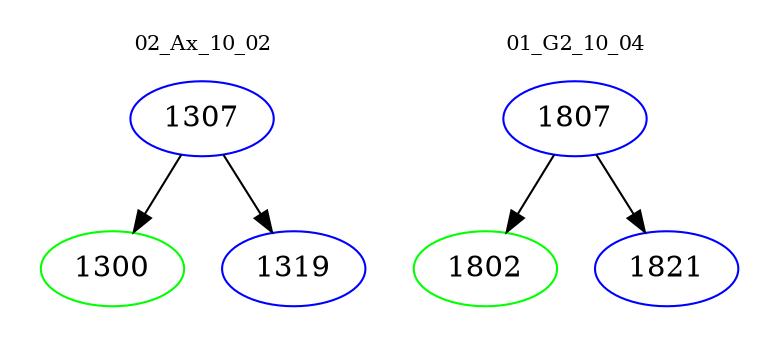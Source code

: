 digraph{
subgraph cluster_0 {
color = white
label = "02_Ax_10_02";
fontsize=10;
T0_1307 [label="1307", color="blue"]
T0_1307 -> T0_1300 [color="black"]
T0_1300 [label="1300", color="green"]
T0_1307 -> T0_1319 [color="black"]
T0_1319 [label="1319", color="blue"]
}
subgraph cluster_1 {
color = white
label = "01_G2_10_04";
fontsize=10;
T1_1807 [label="1807", color="blue"]
T1_1807 -> T1_1802 [color="black"]
T1_1802 [label="1802", color="green"]
T1_1807 -> T1_1821 [color="black"]
T1_1821 [label="1821", color="blue"]
}
}
